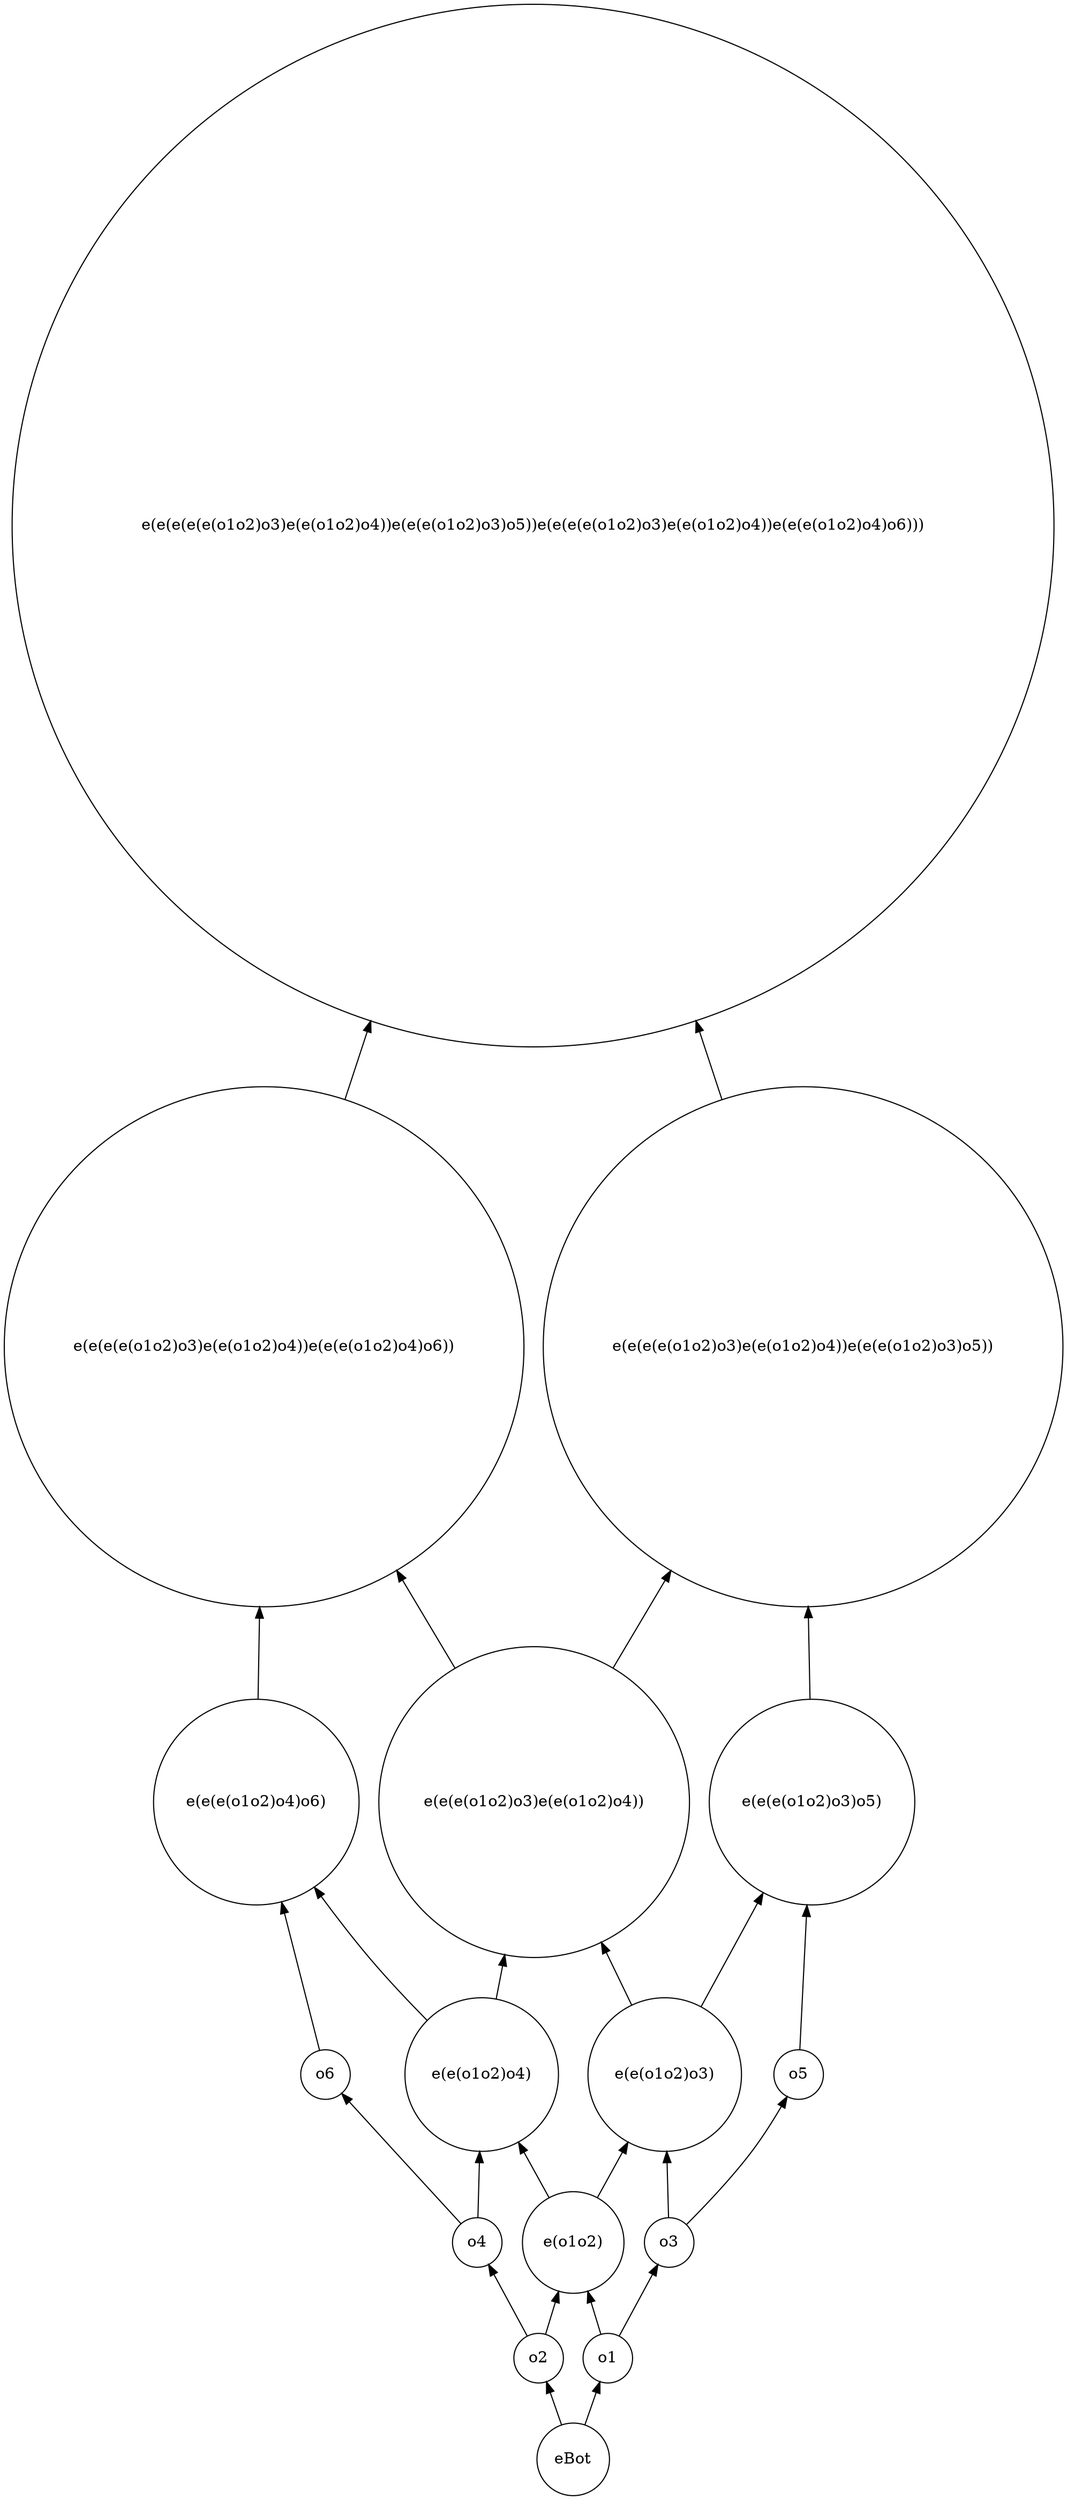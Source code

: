strict digraph cla_v1_d {
	rankdir=BT
	o4 [shape=circle]
	"e(e(e(o1o2)o3)e(e(o1o2)o4))" [shape=circle]
	o2 [shape=circle]
	"e(e(e(e(o1o2)o3)e(e(o1o2)o4))e(e(e(o1o2)o3)o5))" [shape=circle]
	"e(e(e(e(e(o1o2)o3)e(e(o1o2)o4))e(e(e(o1o2)o3)o5))e(e(e(e(o1o2)o3)e(e(o1o2)o4))e(e(e(o1o2)o4)o6)))" [shape=circle]
	o3 [shape=circle]
	"e(e(e(e(o1o2)o3)e(e(o1o2)o4))e(e(e(o1o2)o4)o6))" [shape=circle]
	"e(e(o1o2)o3)" [shape=circle]
	"e(e(o1o2)o4)" [shape=circle]
	o6 [shape=circle]
	o1 [shape=circle]
	"e(o1o2)" [shape=circle]
	eBot [shape=circle]
	"e(e(e(o1o2)o4)o6)" [shape=circle]
	o5 [shape=circle]
	"e(e(e(o1o2)o3)o5)" [shape=circle]
	o2 -> o4
	"e(e(o1o2)o4)" -> "e(e(e(o1o2)o3)e(e(o1o2)o4))"
	"e(e(o1o2)o3)" -> "e(e(e(o1o2)o3)e(e(o1o2)o4))"
	eBot -> o2
	"e(e(e(o1o2)o3)o5)" -> "e(e(e(e(o1o2)o3)e(e(o1o2)o4))e(e(e(o1o2)o3)o5))"
	"e(e(e(o1o2)o3)e(e(o1o2)o4))" -> "e(e(e(e(o1o2)o3)e(e(o1o2)o4))e(e(e(o1o2)o3)o5))"
	"e(e(e(e(o1o2)o3)e(e(o1o2)o4))e(e(e(o1o2)o4)o6))" -> "e(e(e(e(e(o1o2)o3)e(e(o1o2)o4))e(e(e(o1o2)o3)o5))e(e(e(e(o1o2)o3)e(e(o1o2)o4))e(e(e(o1o2)o4)o6)))"
	"e(e(e(e(o1o2)o3)e(e(o1o2)o4))e(e(e(o1o2)o3)o5))" -> "e(e(e(e(e(o1o2)o3)e(e(o1o2)o4))e(e(e(o1o2)o3)o5))e(e(e(e(o1o2)o3)e(e(o1o2)o4))e(e(e(o1o2)o4)o6)))"
	o1 -> o3
	"e(e(e(o1o2)o4)o6)" -> "e(e(e(e(o1o2)o3)e(e(o1o2)o4))e(e(e(o1o2)o4)o6))"
	"e(e(e(o1o2)o3)e(e(o1o2)o4))" -> "e(e(e(e(o1o2)o3)e(e(o1o2)o4))e(e(e(o1o2)o4)o6))"
	"e(o1o2)" -> "e(e(o1o2)o3)"
	o3 -> "e(e(o1o2)o3)"
	o4 -> "e(e(o1o2)o4)"
	"e(o1o2)" -> "e(e(o1o2)o4)"
	o4 -> o6
	eBot -> o1
	o2 -> "e(o1o2)"
	o1 -> "e(o1o2)"
	"e(e(o1o2)o4)" -> "e(e(e(o1o2)o4)o6)"
	o6 -> "e(e(e(o1o2)o4)o6)"
	o3 -> o5
	o5 -> "e(e(e(o1o2)o3)o5)"
	"e(e(o1o2)o3)" -> "e(e(e(o1o2)o3)o5)"
}
